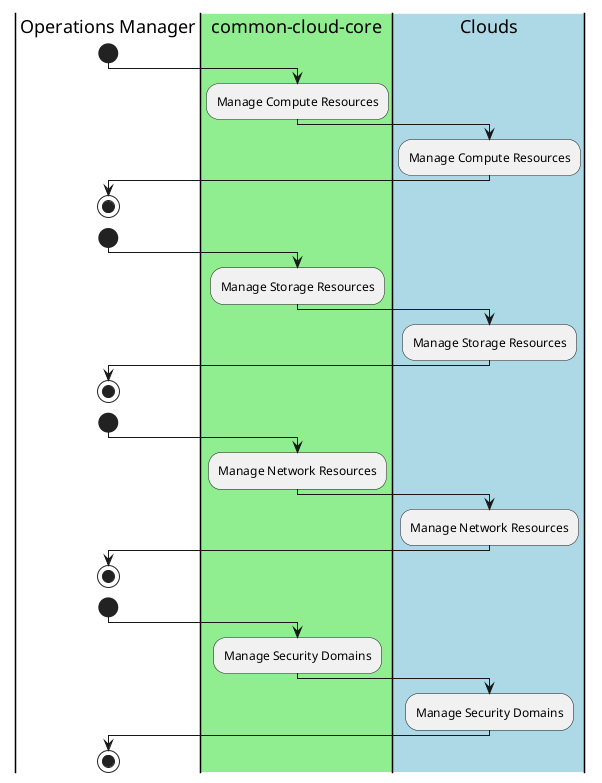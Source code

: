 @startuml
|Operations Manager|
start
|#lightgreen|common-cloud-core|
:Manage Compute Resources;
|#lightblue|Clouds|
:Manage Compute Resources;
|Operations Manager|
stop
start
|#lightgreen|common-cloud-core|
:Manage Storage Resources;
|Clouds|
:Manage Storage Resources;
|Operations Manager|
stop
start
|#lightgreen|common-cloud-core|
:Manage Network Resources;
|Clouds|
:Manage Network Resources;
|Operations Manager|
stop
start
|#lightgreen|common-cloud-core|
:Manage Security Domains;
|Clouds|
:Manage Security Domains;
|Operations Manager|
stop
@enduml
